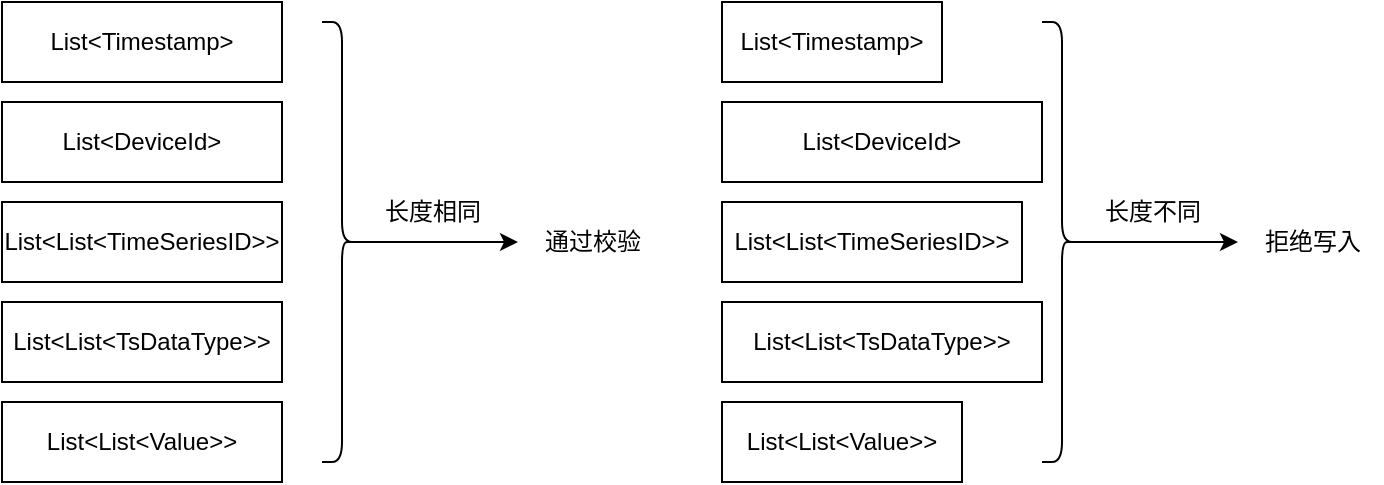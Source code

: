 <mxfile version="23.1.5" type="device">
  <diagram name="第 1 页" id="qr30nQvZFXQqcsaacWz5">
    <mxGraphModel dx="1025" dy="854" grid="1" gridSize="10" guides="1" tooltips="1" connect="1" arrows="1" fold="1" page="1" pageScale="1" pageWidth="827" pageHeight="1169" math="0" shadow="0">
      <root>
        <mxCell id="0" />
        <mxCell id="1" parent="0" />
        <mxCell id="LIT7mZx88NO2H5W1y5xJ-1" value="List&amp;lt;DeviceId&amp;gt;" style="rounded=0;whiteSpace=wrap;html=1;fillColor=none;strokeColor=#000000;" parent="1" vertex="1">
          <mxGeometry x="20" y="70" width="140" height="40" as="geometry" />
        </mxCell>
        <mxCell id="LIT7mZx88NO2H5W1y5xJ-2" value="List&amp;lt;List&amp;lt;TimeSeriesID&amp;gt;&amp;gt;" style="rounded=0;whiteSpace=wrap;html=1;fillColor=none;strokeColor=#000000;" parent="1" vertex="1">
          <mxGeometry x="20" y="120" width="140" height="40" as="geometry" />
        </mxCell>
        <mxCell id="LIT7mZx88NO2H5W1y5xJ-3" value="List&amp;lt;List&amp;lt;TsDataType&amp;gt;&amp;gt;" style="rounded=0;whiteSpace=wrap;html=1;fillColor=none;strokeColor=#000000;" parent="1" vertex="1">
          <mxGeometry x="20" y="170" width="140" height="40" as="geometry" />
        </mxCell>
        <mxCell id="LIT7mZx88NO2H5W1y5xJ-4" value="List&amp;lt;List&amp;lt;Value&amp;gt;&amp;gt;" style="rounded=0;whiteSpace=wrap;html=1;fillColor=none;strokeColor=#000000;" parent="1" vertex="1">
          <mxGeometry x="20" y="220" width="140" height="40" as="geometry" />
        </mxCell>
        <mxCell id="LIT7mZx88NO2H5W1y5xJ-5" value="List&amp;lt;Timestamp&amp;gt;" style="rounded=0;whiteSpace=wrap;html=1;fillColor=none;strokeColor=#000000;" parent="1" vertex="1">
          <mxGeometry x="20" y="20" width="140" height="40" as="geometry" />
        </mxCell>
        <mxCell id="LIT7mZx88NO2H5W1y5xJ-6" value="" style="shape=curlyBracket;whiteSpace=wrap;html=1;rounded=1;flipH=1;labelPosition=right;verticalLabelPosition=middle;align=left;verticalAlign=middle;" parent="1" vertex="1">
          <mxGeometry x="180" y="30" width="20" height="220" as="geometry" />
        </mxCell>
        <mxCell id="LIT7mZx88NO2H5W1y5xJ-7" value="" style="endArrow=classic;html=1;rounded=0;" parent="1" edge="1">
          <mxGeometry width="50" height="50" relative="1" as="geometry">
            <mxPoint x="198" y="140" as="sourcePoint" />
            <mxPoint x="278" y="140" as="targetPoint" />
          </mxGeometry>
        </mxCell>
        <mxCell id="LIT7mZx88NO2H5W1y5xJ-8" value="长度相同" style="text;html=1;align=center;verticalAlign=middle;resizable=0;points=[];autosize=1;strokeColor=none;fillColor=none;" parent="1" vertex="1">
          <mxGeometry x="200" y="110" width="70" height="30" as="geometry" />
        </mxCell>
        <mxCell id="LIT7mZx88NO2H5W1y5xJ-9" value="&lt;span&gt;&lt;font&gt;通过校验&lt;/font&gt;&lt;/span&gt;" style="text;html=1;align=center;verticalAlign=middle;resizable=0;points=[];autosize=1;strokeColor=none;fillColor=none;fontStyle=0;fontColor=#000000;" parent="1" vertex="1">
          <mxGeometry x="280" y="125" width="70" height="30" as="geometry" />
        </mxCell>
        <mxCell id="LIT7mZx88NO2H5W1y5xJ-10" value="List&amp;lt;DeviceId&amp;gt;" style="rounded=0;whiteSpace=wrap;html=1;fillColor=none;strokeColor=#000000;" parent="1" vertex="1">
          <mxGeometry x="380" y="70" width="160" height="40" as="geometry" />
        </mxCell>
        <mxCell id="LIT7mZx88NO2H5W1y5xJ-11" value="List&amp;lt;List&amp;lt;TimeSeriesID&amp;gt;&amp;gt;" style="rounded=0;whiteSpace=wrap;html=1;fillColor=none;strokeColor=#000000;" parent="1" vertex="1">
          <mxGeometry x="380" y="120" width="150" height="40" as="geometry" />
        </mxCell>
        <mxCell id="LIT7mZx88NO2H5W1y5xJ-12" value="List&amp;lt;List&amp;lt;TsDataType&amp;gt;&amp;gt;" style="rounded=0;whiteSpace=wrap;html=1;fillColor=none;strokeColor=#000000;" parent="1" vertex="1">
          <mxGeometry x="380" y="170" width="160" height="40" as="geometry" />
        </mxCell>
        <mxCell id="LIT7mZx88NO2H5W1y5xJ-13" value="List&amp;lt;List&amp;lt;Value&amp;gt;&amp;gt;" style="rounded=0;whiteSpace=wrap;html=1;fillColor=none;strokeColor=#000000;" parent="1" vertex="1">
          <mxGeometry x="380" y="220" width="120" height="40" as="geometry" />
        </mxCell>
        <mxCell id="LIT7mZx88NO2H5W1y5xJ-14" value="List&amp;lt;Timestamp&amp;gt;" style="rounded=0;whiteSpace=wrap;html=1;fillColor=none;strokeColor=#000000;" parent="1" vertex="1">
          <mxGeometry x="380" y="20" width="110" height="40" as="geometry" />
        </mxCell>
        <mxCell id="LIT7mZx88NO2H5W1y5xJ-15" value="" style="shape=curlyBracket;whiteSpace=wrap;html=1;rounded=1;flipH=1;labelPosition=right;verticalLabelPosition=middle;align=left;verticalAlign=middle;" parent="1" vertex="1">
          <mxGeometry x="540" y="30" width="20" height="220" as="geometry" />
        </mxCell>
        <mxCell id="LIT7mZx88NO2H5W1y5xJ-16" value="" style="endArrow=classic;html=1;rounded=0;" parent="1" edge="1">
          <mxGeometry width="50" height="50" relative="1" as="geometry">
            <mxPoint x="558" y="140" as="sourcePoint" />
            <mxPoint x="638" y="140" as="targetPoint" />
          </mxGeometry>
        </mxCell>
        <mxCell id="LIT7mZx88NO2H5W1y5xJ-17" value="长度不同" style="text;html=1;align=center;verticalAlign=middle;resizable=0;points=[];autosize=1;strokeColor=none;fillColor=none;" parent="1" vertex="1">
          <mxGeometry x="560" y="110" width="70" height="30" as="geometry" />
        </mxCell>
        <mxCell id="LIT7mZx88NO2H5W1y5xJ-18" value="&lt;span&gt;&lt;font&gt;拒绝写入&lt;/font&gt;&lt;/span&gt;" style="text;html=1;align=center;verticalAlign=middle;resizable=0;points=[];autosize=1;strokeColor=none;fillColor=none;fontStyle=0;fontColor=#000000;" parent="1" vertex="1">
          <mxGeometry x="640" y="125" width="70" height="30" as="geometry" />
        </mxCell>
      </root>
    </mxGraphModel>
  </diagram>
</mxfile>
